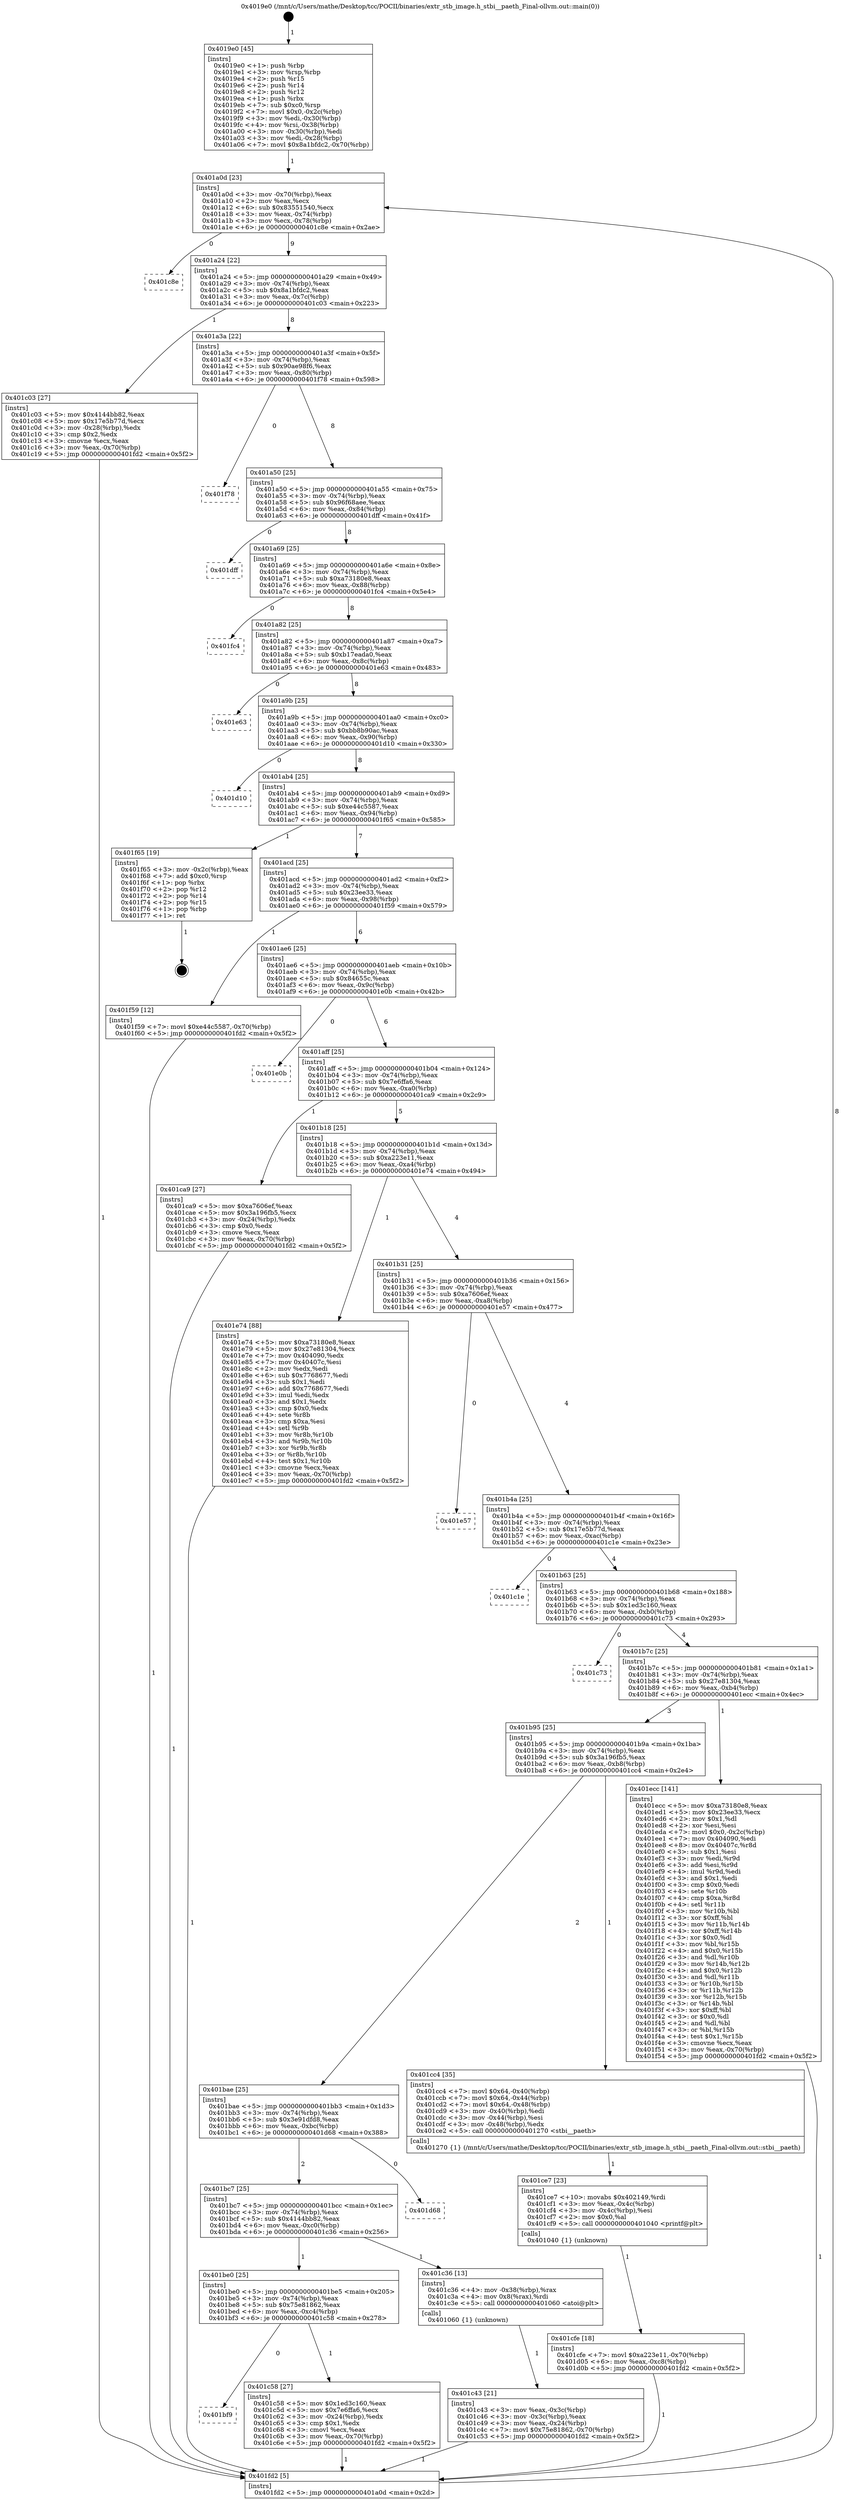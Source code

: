 digraph "0x4019e0" {
  label = "0x4019e0 (/mnt/c/Users/mathe/Desktop/tcc/POCII/binaries/extr_stb_image.h_stbi__paeth_Final-ollvm.out::main(0))"
  labelloc = "t"
  node[shape=record]

  Entry [label="",width=0.3,height=0.3,shape=circle,fillcolor=black,style=filled]
  "0x401a0d" [label="{
     0x401a0d [23]\l
     | [instrs]\l
     &nbsp;&nbsp;0x401a0d \<+3\>: mov -0x70(%rbp),%eax\l
     &nbsp;&nbsp;0x401a10 \<+2\>: mov %eax,%ecx\l
     &nbsp;&nbsp;0x401a12 \<+6\>: sub $0x83551540,%ecx\l
     &nbsp;&nbsp;0x401a18 \<+3\>: mov %eax,-0x74(%rbp)\l
     &nbsp;&nbsp;0x401a1b \<+3\>: mov %ecx,-0x78(%rbp)\l
     &nbsp;&nbsp;0x401a1e \<+6\>: je 0000000000401c8e \<main+0x2ae\>\l
  }"]
  "0x401c8e" [label="{
     0x401c8e\l
  }", style=dashed]
  "0x401a24" [label="{
     0x401a24 [22]\l
     | [instrs]\l
     &nbsp;&nbsp;0x401a24 \<+5\>: jmp 0000000000401a29 \<main+0x49\>\l
     &nbsp;&nbsp;0x401a29 \<+3\>: mov -0x74(%rbp),%eax\l
     &nbsp;&nbsp;0x401a2c \<+5\>: sub $0x8a1bfdc2,%eax\l
     &nbsp;&nbsp;0x401a31 \<+3\>: mov %eax,-0x7c(%rbp)\l
     &nbsp;&nbsp;0x401a34 \<+6\>: je 0000000000401c03 \<main+0x223\>\l
  }"]
  Exit [label="",width=0.3,height=0.3,shape=circle,fillcolor=black,style=filled,peripheries=2]
  "0x401c03" [label="{
     0x401c03 [27]\l
     | [instrs]\l
     &nbsp;&nbsp;0x401c03 \<+5\>: mov $0x4144bb82,%eax\l
     &nbsp;&nbsp;0x401c08 \<+5\>: mov $0x17e5b77d,%ecx\l
     &nbsp;&nbsp;0x401c0d \<+3\>: mov -0x28(%rbp),%edx\l
     &nbsp;&nbsp;0x401c10 \<+3\>: cmp $0x2,%edx\l
     &nbsp;&nbsp;0x401c13 \<+3\>: cmovne %ecx,%eax\l
     &nbsp;&nbsp;0x401c16 \<+3\>: mov %eax,-0x70(%rbp)\l
     &nbsp;&nbsp;0x401c19 \<+5\>: jmp 0000000000401fd2 \<main+0x5f2\>\l
  }"]
  "0x401a3a" [label="{
     0x401a3a [22]\l
     | [instrs]\l
     &nbsp;&nbsp;0x401a3a \<+5\>: jmp 0000000000401a3f \<main+0x5f\>\l
     &nbsp;&nbsp;0x401a3f \<+3\>: mov -0x74(%rbp),%eax\l
     &nbsp;&nbsp;0x401a42 \<+5\>: sub $0x90ae98f6,%eax\l
     &nbsp;&nbsp;0x401a47 \<+3\>: mov %eax,-0x80(%rbp)\l
     &nbsp;&nbsp;0x401a4a \<+6\>: je 0000000000401f78 \<main+0x598\>\l
  }"]
  "0x401fd2" [label="{
     0x401fd2 [5]\l
     | [instrs]\l
     &nbsp;&nbsp;0x401fd2 \<+5\>: jmp 0000000000401a0d \<main+0x2d\>\l
  }"]
  "0x4019e0" [label="{
     0x4019e0 [45]\l
     | [instrs]\l
     &nbsp;&nbsp;0x4019e0 \<+1\>: push %rbp\l
     &nbsp;&nbsp;0x4019e1 \<+3\>: mov %rsp,%rbp\l
     &nbsp;&nbsp;0x4019e4 \<+2\>: push %r15\l
     &nbsp;&nbsp;0x4019e6 \<+2\>: push %r14\l
     &nbsp;&nbsp;0x4019e8 \<+2\>: push %r12\l
     &nbsp;&nbsp;0x4019ea \<+1\>: push %rbx\l
     &nbsp;&nbsp;0x4019eb \<+7\>: sub $0xc0,%rsp\l
     &nbsp;&nbsp;0x4019f2 \<+7\>: movl $0x0,-0x2c(%rbp)\l
     &nbsp;&nbsp;0x4019f9 \<+3\>: mov %edi,-0x30(%rbp)\l
     &nbsp;&nbsp;0x4019fc \<+4\>: mov %rsi,-0x38(%rbp)\l
     &nbsp;&nbsp;0x401a00 \<+3\>: mov -0x30(%rbp),%edi\l
     &nbsp;&nbsp;0x401a03 \<+3\>: mov %edi,-0x28(%rbp)\l
     &nbsp;&nbsp;0x401a06 \<+7\>: movl $0x8a1bfdc2,-0x70(%rbp)\l
  }"]
  "0x401cfe" [label="{
     0x401cfe [18]\l
     | [instrs]\l
     &nbsp;&nbsp;0x401cfe \<+7\>: movl $0xa223e11,-0x70(%rbp)\l
     &nbsp;&nbsp;0x401d05 \<+6\>: mov %eax,-0xc8(%rbp)\l
     &nbsp;&nbsp;0x401d0b \<+5\>: jmp 0000000000401fd2 \<main+0x5f2\>\l
  }"]
  "0x401f78" [label="{
     0x401f78\l
  }", style=dashed]
  "0x401a50" [label="{
     0x401a50 [25]\l
     | [instrs]\l
     &nbsp;&nbsp;0x401a50 \<+5\>: jmp 0000000000401a55 \<main+0x75\>\l
     &nbsp;&nbsp;0x401a55 \<+3\>: mov -0x74(%rbp),%eax\l
     &nbsp;&nbsp;0x401a58 \<+5\>: sub $0x96f68aee,%eax\l
     &nbsp;&nbsp;0x401a5d \<+6\>: mov %eax,-0x84(%rbp)\l
     &nbsp;&nbsp;0x401a63 \<+6\>: je 0000000000401dff \<main+0x41f\>\l
  }"]
  "0x401ce7" [label="{
     0x401ce7 [23]\l
     | [instrs]\l
     &nbsp;&nbsp;0x401ce7 \<+10\>: movabs $0x402149,%rdi\l
     &nbsp;&nbsp;0x401cf1 \<+3\>: mov %eax,-0x4c(%rbp)\l
     &nbsp;&nbsp;0x401cf4 \<+3\>: mov -0x4c(%rbp),%esi\l
     &nbsp;&nbsp;0x401cf7 \<+2\>: mov $0x0,%al\l
     &nbsp;&nbsp;0x401cf9 \<+5\>: call 0000000000401040 \<printf@plt\>\l
     | [calls]\l
     &nbsp;&nbsp;0x401040 \{1\} (unknown)\l
  }"]
  "0x401dff" [label="{
     0x401dff\l
  }", style=dashed]
  "0x401a69" [label="{
     0x401a69 [25]\l
     | [instrs]\l
     &nbsp;&nbsp;0x401a69 \<+5\>: jmp 0000000000401a6e \<main+0x8e\>\l
     &nbsp;&nbsp;0x401a6e \<+3\>: mov -0x74(%rbp),%eax\l
     &nbsp;&nbsp;0x401a71 \<+5\>: sub $0xa73180e8,%eax\l
     &nbsp;&nbsp;0x401a76 \<+6\>: mov %eax,-0x88(%rbp)\l
     &nbsp;&nbsp;0x401a7c \<+6\>: je 0000000000401fc4 \<main+0x5e4\>\l
  }"]
  "0x401bf9" [label="{
     0x401bf9\l
  }", style=dashed]
  "0x401fc4" [label="{
     0x401fc4\l
  }", style=dashed]
  "0x401a82" [label="{
     0x401a82 [25]\l
     | [instrs]\l
     &nbsp;&nbsp;0x401a82 \<+5\>: jmp 0000000000401a87 \<main+0xa7\>\l
     &nbsp;&nbsp;0x401a87 \<+3\>: mov -0x74(%rbp),%eax\l
     &nbsp;&nbsp;0x401a8a \<+5\>: sub $0xb17eada0,%eax\l
     &nbsp;&nbsp;0x401a8f \<+6\>: mov %eax,-0x8c(%rbp)\l
     &nbsp;&nbsp;0x401a95 \<+6\>: je 0000000000401e63 \<main+0x483\>\l
  }"]
  "0x401c58" [label="{
     0x401c58 [27]\l
     | [instrs]\l
     &nbsp;&nbsp;0x401c58 \<+5\>: mov $0x1ed3c160,%eax\l
     &nbsp;&nbsp;0x401c5d \<+5\>: mov $0x7e6ffa6,%ecx\l
     &nbsp;&nbsp;0x401c62 \<+3\>: mov -0x24(%rbp),%edx\l
     &nbsp;&nbsp;0x401c65 \<+3\>: cmp $0x1,%edx\l
     &nbsp;&nbsp;0x401c68 \<+3\>: cmovl %ecx,%eax\l
     &nbsp;&nbsp;0x401c6b \<+3\>: mov %eax,-0x70(%rbp)\l
     &nbsp;&nbsp;0x401c6e \<+5\>: jmp 0000000000401fd2 \<main+0x5f2\>\l
  }"]
  "0x401e63" [label="{
     0x401e63\l
  }", style=dashed]
  "0x401a9b" [label="{
     0x401a9b [25]\l
     | [instrs]\l
     &nbsp;&nbsp;0x401a9b \<+5\>: jmp 0000000000401aa0 \<main+0xc0\>\l
     &nbsp;&nbsp;0x401aa0 \<+3\>: mov -0x74(%rbp),%eax\l
     &nbsp;&nbsp;0x401aa3 \<+5\>: sub $0xbb8b90ac,%eax\l
     &nbsp;&nbsp;0x401aa8 \<+6\>: mov %eax,-0x90(%rbp)\l
     &nbsp;&nbsp;0x401aae \<+6\>: je 0000000000401d10 \<main+0x330\>\l
  }"]
  "0x401c43" [label="{
     0x401c43 [21]\l
     | [instrs]\l
     &nbsp;&nbsp;0x401c43 \<+3\>: mov %eax,-0x3c(%rbp)\l
     &nbsp;&nbsp;0x401c46 \<+3\>: mov -0x3c(%rbp),%eax\l
     &nbsp;&nbsp;0x401c49 \<+3\>: mov %eax,-0x24(%rbp)\l
     &nbsp;&nbsp;0x401c4c \<+7\>: movl $0x75e81862,-0x70(%rbp)\l
     &nbsp;&nbsp;0x401c53 \<+5\>: jmp 0000000000401fd2 \<main+0x5f2\>\l
  }"]
  "0x401d10" [label="{
     0x401d10\l
  }", style=dashed]
  "0x401ab4" [label="{
     0x401ab4 [25]\l
     | [instrs]\l
     &nbsp;&nbsp;0x401ab4 \<+5\>: jmp 0000000000401ab9 \<main+0xd9\>\l
     &nbsp;&nbsp;0x401ab9 \<+3\>: mov -0x74(%rbp),%eax\l
     &nbsp;&nbsp;0x401abc \<+5\>: sub $0xe44c5587,%eax\l
     &nbsp;&nbsp;0x401ac1 \<+6\>: mov %eax,-0x94(%rbp)\l
     &nbsp;&nbsp;0x401ac7 \<+6\>: je 0000000000401f65 \<main+0x585\>\l
  }"]
  "0x401be0" [label="{
     0x401be0 [25]\l
     | [instrs]\l
     &nbsp;&nbsp;0x401be0 \<+5\>: jmp 0000000000401be5 \<main+0x205\>\l
     &nbsp;&nbsp;0x401be5 \<+3\>: mov -0x74(%rbp),%eax\l
     &nbsp;&nbsp;0x401be8 \<+5\>: sub $0x75e81862,%eax\l
     &nbsp;&nbsp;0x401bed \<+6\>: mov %eax,-0xc4(%rbp)\l
     &nbsp;&nbsp;0x401bf3 \<+6\>: je 0000000000401c58 \<main+0x278\>\l
  }"]
  "0x401f65" [label="{
     0x401f65 [19]\l
     | [instrs]\l
     &nbsp;&nbsp;0x401f65 \<+3\>: mov -0x2c(%rbp),%eax\l
     &nbsp;&nbsp;0x401f68 \<+7\>: add $0xc0,%rsp\l
     &nbsp;&nbsp;0x401f6f \<+1\>: pop %rbx\l
     &nbsp;&nbsp;0x401f70 \<+2\>: pop %r12\l
     &nbsp;&nbsp;0x401f72 \<+2\>: pop %r14\l
     &nbsp;&nbsp;0x401f74 \<+2\>: pop %r15\l
     &nbsp;&nbsp;0x401f76 \<+1\>: pop %rbp\l
     &nbsp;&nbsp;0x401f77 \<+1\>: ret\l
  }"]
  "0x401acd" [label="{
     0x401acd [25]\l
     | [instrs]\l
     &nbsp;&nbsp;0x401acd \<+5\>: jmp 0000000000401ad2 \<main+0xf2\>\l
     &nbsp;&nbsp;0x401ad2 \<+3\>: mov -0x74(%rbp),%eax\l
     &nbsp;&nbsp;0x401ad5 \<+5\>: sub $0x23ee33,%eax\l
     &nbsp;&nbsp;0x401ada \<+6\>: mov %eax,-0x98(%rbp)\l
     &nbsp;&nbsp;0x401ae0 \<+6\>: je 0000000000401f59 \<main+0x579\>\l
  }"]
  "0x401c36" [label="{
     0x401c36 [13]\l
     | [instrs]\l
     &nbsp;&nbsp;0x401c36 \<+4\>: mov -0x38(%rbp),%rax\l
     &nbsp;&nbsp;0x401c3a \<+4\>: mov 0x8(%rax),%rdi\l
     &nbsp;&nbsp;0x401c3e \<+5\>: call 0000000000401060 \<atoi@plt\>\l
     | [calls]\l
     &nbsp;&nbsp;0x401060 \{1\} (unknown)\l
  }"]
  "0x401f59" [label="{
     0x401f59 [12]\l
     | [instrs]\l
     &nbsp;&nbsp;0x401f59 \<+7\>: movl $0xe44c5587,-0x70(%rbp)\l
     &nbsp;&nbsp;0x401f60 \<+5\>: jmp 0000000000401fd2 \<main+0x5f2\>\l
  }"]
  "0x401ae6" [label="{
     0x401ae6 [25]\l
     | [instrs]\l
     &nbsp;&nbsp;0x401ae6 \<+5\>: jmp 0000000000401aeb \<main+0x10b\>\l
     &nbsp;&nbsp;0x401aeb \<+3\>: mov -0x74(%rbp),%eax\l
     &nbsp;&nbsp;0x401aee \<+5\>: sub $0x84655c,%eax\l
     &nbsp;&nbsp;0x401af3 \<+6\>: mov %eax,-0x9c(%rbp)\l
     &nbsp;&nbsp;0x401af9 \<+6\>: je 0000000000401e0b \<main+0x42b\>\l
  }"]
  "0x401bc7" [label="{
     0x401bc7 [25]\l
     | [instrs]\l
     &nbsp;&nbsp;0x401bc7 \<+5\>: jmp 0000000000401bcc \<main+0x1ec\>\l
     &nbsp;&nbsp;0x401bcc \<+3\>: mov -0x74(%rbp),%eax\l
     &nbsp;&nbsp;0x401bcf \<+5\>: sub $0x4144bb82,%eax\l
     &nbsp;&nbsp;0x401bd4 \<+6\>: mov %eax,-0xc0(%rbp)\l
     &nbsp;&nbsp;0x401bda \<+6\>: je 0000000000401c36 \<main+0x256\>\l
  }"]
  "0x401e0b" [label="{
     0x401e0b\l
  }", style=dashed]
  "0x401aff" [label="{
     0x401aff [25]\l
     | [instrs]\l
     &nbsp;&nbsp;0x401aff \<+5\>: jmp 0000000000401b04 \<main+0x124\>\l
     &nbsp;&nbsp;0x401b04 \<+3\>: mov -0x74(%rbp),%eax\l
     &nbsp;&nbsp;0x401b07 \<+5\>: sub $0x7e6ffa6,%eax\l
     &nbsp;&nbsp;0x401b0c \<+6\>: mov %eax,-0xa0(%rbp)\l
     &nbsp;&nbsp;0x401b12 \<+6\>: je 0000000000401ca9 \<main+0x2c9\>\l
  }"]
  "0x401d68" [label="{
     0x401d68\l
  }", style=dashed]
  "0x401ca9" [label="{
     0x401ca9 [27]\l
     | [instrs]\l
     &nbsp;&nbsp;0x401ca9 \<+5\>: mov $0xa7606ef,%eax\l
     &nbsp;&nbsp;0x401cae \<+5\>: mov $0x3a196fb5,%ecx\l
     &nbsp;&nbsp;0x401cb3 \<+3\>: mov -0x24(%rbp),%edx\l
     &nbsp;&nbsp;0x401cb6 \<+3\>: cmp $0x0,%edx\l
     &nbsp;&nbsp;0x401cb9 \<+3\>: cmove %ecx,%eax\l
     &nbsp;&nbsp;0x401cbc \<+3\>: mov %eax,-0x70(%rbp)\l
     &nbsp;&nbsp;0x401cbf \<+5\>: jmp 0000000000401fd2 \<main+0x5f2\>\l
  }"]
  "0x401b18" [label="{
     0x401b18 [25]\l
     | [instrs]\l
     &nbsp;&nbsp;0x401b18 \<+5\>: jmp 0000000000401b1d \<main+0x13d\>\l
     &nbsp;&nbsp;0x401b1d \<+3\>: mov -0x74(%rbp),%eax\l
     &nbsp;&nbsp;0x401b20 \<+5\>: sub $0xa223e11,%eax\l
     &nbsp;&nbsp;0x401b25 \<+6\>: mov %eax,-0xa4(%rbp)\l
     &nbsp;&nbsp;0x401b2b \<+6\>: je 0000000000401e74 \<main+0x494\>\l
  }"]
  "0x401bae" [label="{
     0x401bae [25]\l
     | [instrs]\l
     &nbsp;&nbsp;0x401bae \<+5\>: jmp 0000000000401bb3 \<main+0x1d3\>\l
     &nbsp;&nbsp;0x401bb3 \<+3\>: mov -0x74(%rbp),%eax\l
     &nbsp;&nbsp;0x401bb6 \<+5\>: sub $0x3e91dfd8,%eax\l
     &nbsp;&nbsp;0x401bbb \<+6\>: mov %eax,-0xbc(%rbp)\l
     &nbsp;&nbsp;0x401bc1 \<+6\>: je 0000000000401d68 \<main+0x388\>\l
  }"]
  "0x401e74" [label="{
     0x401e74 [88]\l
     | [instrs]\l
     &nbsp;&nbsp;0x401e74 \<+5\>: mov $0xa73180e8,%eax\l
     &nbsp;&nbsp;0x401e79 \<+5\>: mov $0x27e81304,%ecx\l
     &nbsp;&nbsp;0x401e7e \<+7\>: mov 0x404090,%edx\l
     &nbsp;&nbsp;0x401e85 \<+7\>: mov 0x40407c,%esi\l
     &nbsp;&nbsp;0x401e8c \<+2\>: mov %edx,%edi\l
     &nbsp;&nbsp;0x401e8e \<+6\>: sub $0x7768677,%edi\l
     &nbsp;&nbsp;0x401e94 \<+3\>: sub $0x1,%edi\l
     &nbsp;&nbsp;0x401e97 \<+6\>: add $0x7768677,%edi\l
     &nbsp;&nbsp;0x401e9d \<+3\>: imul %edi,%edx\l
     &nbsp;&nbsp;0x401ea0 \<+3\>: and $0x1,%edx\l
     &nbsp;&nbsp;0x401ea3 \<+3\>: cmp $0x0,%edx\l
     &nbsp;&nbsp;0x401ea6 \<+4\>: sete %r8b\l
     &nbsp;&nbsp;0x401eaa \<+3\>: cmp $0xa,%esi\l
     &nbsp;&nbsp;0x401ead \<+4\>: setl %r9b\l
     &nbsp;&nbsp;0x401eb1 \<+3\>: mov %r8b,%r10b\l
     &nbsp;&nbsp;0x401eb4 \<+3\>: and %r9b,%r10b\l
     &nbsp;&nbsp;0x401eb7 \<+3\>: xor %r9b,%r8b\l
     &nbsp;&nbsp;0x401eba \<+3\>: or %r8b,%r10b\l
     &nbsp;&nbsp;0x401ebd \<+4\>: test $0x1,%r10b\l
     &nbsp;&nbsp;0x401ec1 \<+3\>: cmovne %ecx,%eax\l
     &nbsp;&nbsp;0x401ec4 \<+3\>: mov %eax,-0x70(%rbp)\l
     &nbsp;&nbsp;0x401ec7 \<+5\>: jmp 0000000000401fd2 \<main+0x5f2\>\l
  }"]
  "0x401b31" [label="{
     0x401b31 [25]\l
     | [instrs]\l
     &nbsp;&nbsp;0x401b31 \<+5\>: jmp 0000000000401b36 \<main+0x156\>\l
     &nbsp;&nbsp;0x401b36 \<+3\>: mov -0x74(%rbp),%eax\l
     &nbsp;&nbsp;0x401b39 \<+5\>: sub $0xa7606ef,%eax\l
     &nbsp;&nbsp;0x401b3e \<+6\>: mov %eax,-0xa8(%rbp)\l
     &nbsp;&nbsp;0x401b44 \<+6\>: je 0000000000401e57 \<main+0x477\>\l
  }"]
  "0x401cc4" [label="{
     0x401cc4 [35]\l
     | [instrs]\l
     &nbsp;&nbsp;0x401cc4 \<+7\>: movl $0x64,-0x40(%rbp)\l
     &nbsp;&nbsp;0x401ccb \<+7\>: movl $0x64,-0x44(%rbp)\l
     &nbsp;&nbsp;0x401cd2 \<+7\>: movl $0x64,-0x48(%rbp)\l
     &nbsp;&nbsp;0x401cd9 \<+3\>: mov -0x40(%rbp),%edi\l
     &nbsp;&nbsp;0x401cdc \<+3\>: mov -0x44(%rbp),%esi\l
     &nbsp;&nbsp;0x401cdf \<+3\>: mov -0x48(%rbp),%edx\l
     &nbsp;&nbsp;0x401ce2 \<+5\>: call 0000000000401270 \<stbi__paeth\>\l
     | [calls]\l
     &nbsp;&nbsp;0x401270 \{1\} (/mnt/c/Users/mathe/Desktop/tcc/POCII/binaries/extr_stb_image.h_stbi__paeth_Final-ollvm.out::stbi__paeth)\l
  }"]
  "0x401e57" [label="{
     0x401e57\l
  }", style=dashed]
  "0x401b4a" [label="{
     0x401b4a [25]\l
     | [instrs]\l
     &nbsp;&nbsp;0x401b4a \<+5\>: jmp 0000000000401b4f \<main+0x16f\>\l
     &nbsp;&nbsp;0x401b4f \<+3\>: mov -0x74(%rbp),%eax\l
     &nbsp;&nbsp;0x401b52 \<+5\>: sub $0x17e5b77d,%eax\l
     &nbsp;&nbsp;0x401b57 \<+6\>: mov %eax,-0xac(%rbp)\l
     &nbsp;&nbsp;0x401b5d \<+6\>: je 0000000000401c1e \<main+0x23e\>\l
  }"]
  "0x401b95" [label="{
     0x401b95 [25]\l
     | [instrs]\l
     &nbsp;&nbsp;0x401b95 \<+5\>: jmp 0000000000401b9a \<main+0x1ba\>\l
     &nbsp;&nbsp;0x401b9a \<+3\>: mov -0x74(%rbp),%eax\l
     &nbsp;&nbsp;0x401b9d \<+5\>: sub $0x3a196fb5,%eax\l
     &nbsp;&nbsp;0x401ba2 \<+6\>: mov %eax,-0xb8(%rbp)\l
     &nbsp;&nbsp;0x401ba8 \<+6\>: je 0000000000401cc4 \<main+0x2e4\>\l
  }"]
  "0x401c1e" [label="{
     0x401c1e\l
  }", style=dashed]
  "0x401b63" [label="{
     0x401b63 [25]\l
     | [instrs]\l
     &nbsp;&nbsp;0x401b63 \<+5\>: jmp 0000000000401b68 \<main+0x188\>\l
     &nbsp;&nbsp;0x401b68 \<+3\>: mov -0x74(%rbp),%eax\l
     &nbsp;&nbsp;0x401b6b \<+5\>: sub $0x1ed3c160,%eax\l
     &nbsp;&nbsp;0x401b70 \<+6\>: mov %eax,-0xb0(%rbp)\l
     &nbsp;&nbsp;0x401b76 \<+6\>: je 0000000000401c73 \<main+0x293\>\l
  }"]
  "0x401ecc" [label="{
     0x401ecc [141]\l
     | [instrs]\l
     &nbsp;&nbsp;0x401ecc \<+5\>: mov $0xa73180e8,%eax\l
     &nbsp;&nbsp;0x401ed1 \<+5\>: mov $0x23ee33,%ecx\l
     &nbsp;&nbsp;0x401ed6 \<+2\>: mov $0x1,%dl\l
     &nbsp;&nbsp;0x401ed8 \<+2\>: xor %esi,%esi\l
     &nbsp;&nbsp;0x401eda \<+7\>: movl $0x0,-0x2c(%rbp)\l
     &nbsp;&nbsp;0x401ee1 \<+7\>: mov 0x404090,%edi\l
     &nbsp;&nbsp;0x401ee8 \<+8\>: mov 0x40407c,%r8d\l
     &nbsp;&nbsp;0x401ef0 \<+3\>: sub $0x1,%esi\l
     &nbsp;&nbsp;0x401ef3 \<+3\>: mov %edi,%r9d\l
     &nbsp;&nbsp;0x401ef6 \<+3\>: add %esi,%r9d\l
     &nbsp;&nbsp;0x401ef9 \<+4\>: imul %r9d,%edi\l
     &nbsp;&nbsp;0x401efd \<+3\>: and $0x1,%edi\l
     &nbsp;&nbsp;0x401f00 \<+3\>: cmp $0x0,%edi\l
     &nbsp;&nbsp;0x401f03 \<+4\>: sete %r10b\l
     &nbsp;&nbsp;0x401f07 \<+4\>: cmp $0xa,%r8d\l
     &nbsp;&nbsp;0x401f0b \<+4\>: setl %r11b\l
     &nbsp;&nbsp;0x401f0f \<+3\>: mov %r10b,%bl\l
     &nbsp;&nbsp;0x401f12 \<+3\>: xor $0xff,%bl\l
     &nbsp;&nbsp;0x401f15 \<+3\>: mov %r11b,%r14b\l
     &nbsp;&nbsp;0x401f18 \<+4\>: xor $0xff,%r14b\l
     &nbsp;&nbsp;0x401f1c \<+3\>: xor $0x0,%dl\l
     &nbsp;&nbsp;0x401f1f \<+3\>: mov %bl,%r15b\l
     &nbsp;&nbsp;0x401f22 \<+4\>: and $0x0,%r15b\l
     &nbsp;&nbsp;0x401f26 \<+3\>: and %dl,%r10b\l
     &nbsp;&nbsp;0x401f29 \<+3\>: mov %r14b,%r12b\l
     &nbsp;&nbsp;0x401f2c \<+4\>: and $0x0,%r12b\l
     &nbsp;&nbsp;0x401f30 \<+3\>: and %dl,%r11b\l
     &nbsp;&nbsp;0x401f33 \<+3\>: or %r10b,%r15b\l
     &nbsp;&nbsp;0x401f36 \<+3\>: or %r11b,%r12b\l
     &nbsp;&nbsp;0x401f39 \<+3\>: xor %r12b,%r15b\l
     &nbsp;&nbsp;0x401f3c \<+3\>: or %r14b,%bl\l
     &nbsp;&nbsp;0x401f3f \<+3\>: xor $0xff,%bl\l
     &nbsp;&nbsp;0x401f42 \<+3\>: or $0x0,%dl\l
     &nbsp;&nbsp;0x401f45 \<+2\>: and %dl,%bl\l
     &nbsp;&nbsp;0x401f47 \<+3\>: or %bl,%r15b\l
     &nbsp;&nbsp;0x401f4a \<+4\>: test $0x1,%r15b\l
     &nbsp;&nbsp;0x401f4e \<+3\>: cmovne %ecx,%eax\l
     &nbsp;&nbsp;0x401f51 \<+3\>: mov %eax,-0x70(%rbp)\l
     &nbsp;&nbsp;0x401f54 \<+5\>: jmp 0000000000401fd2 \<main+0x5f2\>\l
  }"]
  "0x401c73" [label="{
     0x401c73\l
  }", style=dashed]
  "0x401b7c" [label="{
     0x401b7c [25]\l
     | [instrs]\l
     &nbsp;&nbsp;0x401b7c \<+5\>: jmp 0000000000401b81 \<main+0x1a1\>\l
     &nbsp;&nbsp;0x401b81 \<+3\>: mov -0x74(%rbp),%eax\l
     &nbsp;&nbsp;0x401b84 \<+5\>: sub $0x27e81304,%eax\l
     &nbsp;&nbsp;0x401b89 \<+6\>: mov %eax,-0xb4(%rbp)\l
     &nbsp;&nbsp;0x401b8f \<+6\>: je 0000000000401ecc \<main+0x4ec\>\l
  }"]
  Entry -> "0x4019e0" [label=" 1"]
  "0x401a0d" -> "0x401c8e" [label=" 0"]
  "0x401a0d" -> "0x401a24" [label=" 9"]
  "0x401f65" -> Exit [label=" 1"]
  "0x401a24" -> "0x401c03" [label=" 1"]
  "0x401a24" -> "0x401a3a" [label=" 8"]
  "0x401c03" -> "0x401fd2" [label=" 1"]
  "0x4019e0" -> "0x401a0d" [label=" 1"]
  "0x401fd2" -> "0x401a0d" [label=" 8"]
  "0x401f59" -> "0x401fd2" [label=" 1"]
  "0x401a3a" -> "0x401f78" [label=" 0"]
  "0x401a3a" -> "0x401a50" [label=" 8"]
  "0x401ecc" -> "0x401fd2" [label=" 1"]
  "0x401a50" -> "0x401dff" [label=" 0"]
  "0x401a50" -> "0x401a69" [label=" 8"]
  "0x401e74" -> "0x401fd2" [label=" 1"]
  "0x401a69" -> "0x401fc4" [label=" 0"]
  "0x401a69" -> "0x401a82" [label=" 8"]
  "0x401cfe" -> "0x401fd2" [label=" 1"]
  "0x401a82" -> "0x401e63" [label=" 0"]
  "0x401a82" -> "0x401a9b" [label=" 8"]
  "0x401ce7" -> "0x401cfe" [label=" 1"]
  "0x401a9b" -> "0x401d10" [label=" 0"]
  "0x401a9b" -> "0x401ab4" [label=" 8"]
  "0x401ca9" -> "0x401fd2" [label=" 1"]
  "0x401ab4" -> "0x401f65" [label=" 1"]
  "0x401ab4" -> "0x401acd" [label=" 7"]
  "0x401c58" -> "0x401fd2" [label=" 1"]
  "0x401acd" -> "0x401f59" [label=" 1"]
  "0x401acd" -> "0x401ae6" [label=" 6"]
  "0x401be0" -> "0x401bf9" [label=" 0"]
  "0x401ae6" -> "0x401e0b" [label=" 0"]
  "0x401ae6" -> "0x401aff" [label=" 6"]
  "0x401cc4" -> "0x401ce7" [label=" 1"]
  "0x401aff" -> "0x401ca9" [label=" 1"]
  "0x401aff" -> "0x401b18" [label=" 5"]
  "0x401c43" -> "0x401fd2" [label=" 1"]
  "0x401b18" -> "0x401e74" [label=" 1"]
  "0x401b18" -> "0x401b31" [label=" 4"]
  "0x401bc7" -> "0x401be0" [label=" 1"]
  "0x401b31" -> "0x401e57" [label=" 0"]
  "0x401b31" -> "0x401b4a" [label=" 4"]
  "0x401bc7" -> "0x401c36" [label=" 1"]
  "0x401b4a" -> "0x401c1e" [label=" 0"]
  "0x401b4a" -> "0x401b63" [label=" 4"]
  "0x401bae" -> "0x401bc7" [label=" 2"]
  "0x401b63" -> "0x401c73" [label=" 0"]
  "0x401b63" -> "0x401b7c" [label=" 4"]
  "0x401bae" -> "0x401d68" [label=" 0"]
  "0x401b7c" -> "0x401ecc" [label=" 1"]
  "0x401b7c" -> "0x401b95" [label=" 3"]
  "0x401be0" -> "0x401c58" [label=" 1"]
  "0x401b95" -> "0x401cc4" [label=" 1"]
  "0x401b95" -> "0x401bae" [label=" 2"]
  "0x401c36" -> "0x401c43" [label=" 1"]
}
